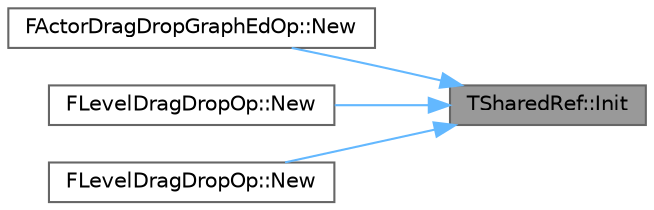 digraph "TSharedRef::Init"
{
 // INTERACTIVE_SVG=YES
 // LATEX_PDF_SIZE
  bgcolor="transparent";
  edge [fontname=Helvetica,fontsize=10,labelfontname=Helvetica,labelfontsize=10];
  node [fontname=Helvetica,fontsize=10,shape=box,height=0.2,width=0.4];
  rankdir="RL";
  Node1 [id="Node000001",label="TSharedRef::Init",height=0.2,width=0.4,color="gray40", fillcolor="grey60", style="filled", fontcolor="black",tooltip=" "];
  Node1 -> Node2 [id="edge1_Node000001_Node000002",dir="back",color="steelblue1",style="solid",tooltip=" "];
  Node2 [id="Node000002",label="FActorDragDropGraphEdOp::New",height=0.2,width=0.4,color="grey40", fillcolor="white", style="filled",URL="$de/d3f/classFActorDragDropGraphEdOp.html#a02c119c1df94ff2d3d6978dc4e2f7db0",tooltip=" "];
  Node1 -> Node3 [id="edge2_Node000001_Node000003",dir="back",color="steelblue1",style="solid",tooltip=" "];
  Node3 [id="Node000003",label="FLevelDragDropOp::New",height=0.2,width=0.4,color="grey40", fillcolor="white", style="filled",URL="$d3/dc0/classFLevelDragDropOp.html#a719f8cba92466487a8aa3f29844e6bf8",tooltip=" "];
  Node1 -> Node4 [id="edge3_Node000001_Node000004",dir="back",color="steelblue1",style="solid",tooltip=" "];
  Node4 [id="Node000004",label="FLevelDragDropOp::New",height=0.2,width=0.4,color="grey40", fillcolor="white", style="filled",URL="$d3/dc0/classFLevelDragDropOp.html#afe7c52519eec02781446d6b19cd014af",tooltip=" "];
}
